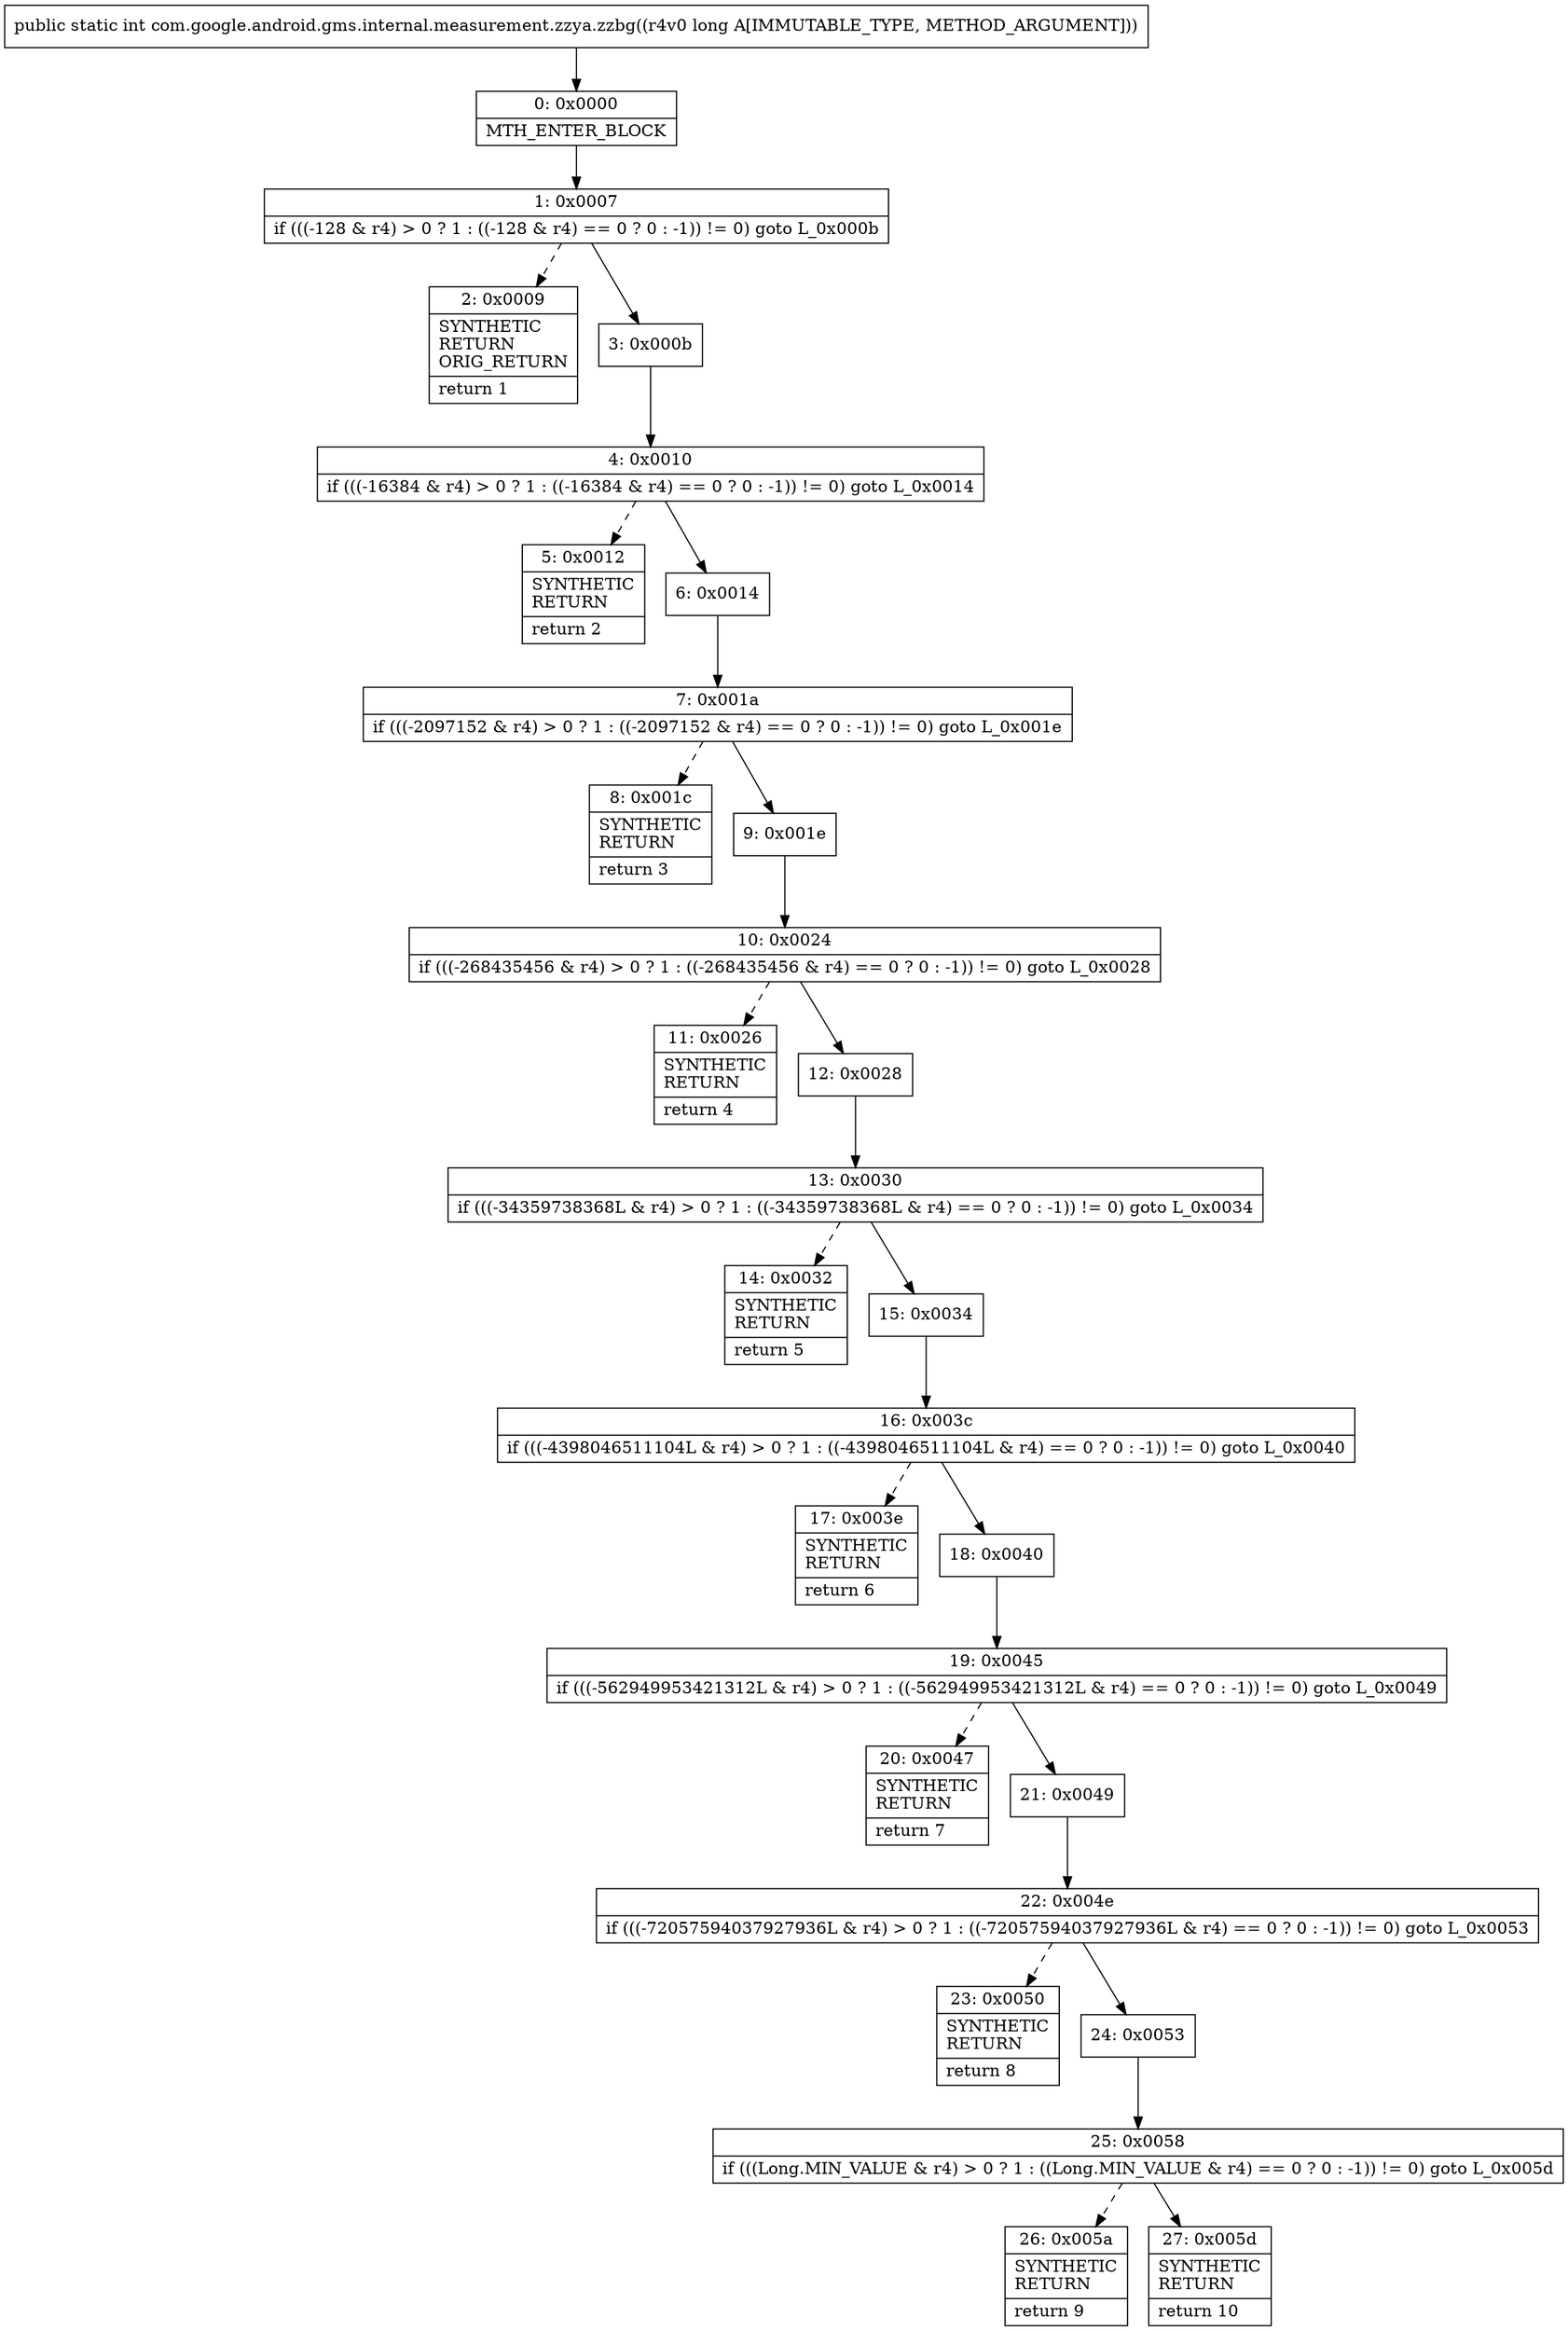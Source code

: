 digraph "CFG forcom.google.android.gms.internal.measurement.zzya.zzbg(J)I" {
Node_0 [shape=record,label="{0\:\ 0x0000|MTH_ENTER_BLOCK\l}"];
Node_1 [shape=record,label="{1\:\ 0x0007|if (((\-128 & r4) \> 0 ? 1 : ((\-128 & r4) == 0 ? 0 : \-1)) != 0) goto L_0x000b\l}"];
Node_2 [shape=record,label="{2\:\ 0x0009|SYNTHETIC\lRETURN\lORIG_RETURN\l|return 1\l}"];
Node_3 [shape=record,label="{3\:\ 0x000b}"];
Node_4 [shape=record,label="{4\:\ 0x0010|if (((\-16384 & r4) \> 0 ? 1 : ((\-16384 & r4) == 0 ? 0 : \-1)) != 0) goto L_0x0014\l}"];
Node_5 [shape=record,label="{5\:\ 0x0012|SYNTHETIC\lRETURN\l|return 2\l}"];
Node_6 [shape=record,label="{6\:\ 0x0014}"];
Node_7 [shape=record,label="{7\:\ 0x001a|if (((\-2097152 & r4) \> 0 ? 1 : ((\-2097152 & r4) == 0 ? 0 : \-1)) != 0) goto L_0x001e\l}"];
Node_8 [shape=record,label="{8\:\ 0x001c|SYNTHETIC\lRETURN\l|return 3\l}"];
Node_9 [shape=record,label="{9\:\ 0x001e}"];
Node_10 [shape=record,label="{10\:\ 0x0024|if (((\-268435456 & r4) \> 0 ? 1 : ((\-268435456 & r4) == 0 ? 0 : \-1)) != 0) goto L_0x0028\l}"];
Node_11 [shape=record,label="{11\:\ 0x0026|SYNTHETIC\lRETURN\l|return 4\l}"];
Node_12 [shape=record,label="{12\:\ 0x0028}"];
Node_13 [shape=record,label="{13\:\ 0x0030|if (((\-34359738368L & r4) \> 0 ? 1 : ((\-34359738368L & r4) == 0 ? 0 : \-1)) != 0) goto L_0x0034\l}"];
Node_14 [shape=record,label="{14\:\ 0x0032|SYNTHETIC\lRETURN\l|return 5\l}"];
Node_15 [shape=record,label="{15\:\ 0x0034}"];
Node_16 [shape=record,label="{16\:\ 0x003c|if (((\-4398046511104L & r4) \> 0 ? 1 : ((\-4398046511104L & r4) == 0 ? 0 : \-1)) != 0) goto L_0x0040\l}"];
Node_17 [shape=record,label="{17\:\ 0x003e|SYNTHETIC\lRETURN\l|return 6\l}"];
Node_18 [shape=record,label="{18\:\ 0x0040}"];
Node_19 [shape=record,label="{19\:\ 0x0045|if (((\-562949953421312L & r4) \> 0 ? 1 : ((\-562949953421312L & r4) == 0 ? 0 : \-1)) != 0) goto L_0x0049\l}"];
Node_20 [shape=record,label="{20\:\ 0x0047|SYNTHETIC\lRETURN\l|return 7\l}"];
Node_21 [shape=record,label="{21\:\ 0x0049}"];
Node_22 [shape=record,label="{22\:\ 0x004e|if (((\-72057594037927936L & r4) \> 0 ? 1 : ((\-72057594037927936L & r4) == 0 ? 0 : \-1)) != 0) goto L_0x0053\l}"];
Node_23 [shape=record,label="{23\:\ 0x0050|SYNTHETIC\lRETURN\l|return 8\l}"];
Node_24 [shape=record,label="{24\:\ 0x0053}"];
Node_25 [shape=record,label="{25\:\ 0x0058|if (((Long.MIN_VALUE & r4) \> 0 ? 1 : ((Long.MIN_VALUE & r4) == 0 ? 0 : \-1)) != 0) goto L_0x005d\l}"];
Node_26 [shape=record,label="{26\:\ 0x005a|SYNTHETIC\lRETURN\l|return 9\l}"];
Node_27 [shape=record,label="{27\:\ 0x005d|SYNTHETIC\lRETURN\l|return 10\l}"];
MethodNode[shape=record,label="{public static int com.google.android.gms.internal.measurement.zzya.zzbg((r4v0 long A[IMMUTABLE_TYPE, METHOD_ARGUMENT])) }"];
MethodNode -> Node_0;
Node_0 -> Node_1;
Node_1 -> Node_2[style=dashed];
Node_1 -> Node_3;
Node_3 -> Node_4;
Node_4 -> Node_5[style=dashed];
Node_4 -> Node_6;
Node_6 -> Node_7;
Node_7 -> Node_8[style=dashed];
Node_7 -> Node_9;
Node_9 -> Node_10;
Node_10 -> Node_11[style=dashed];
Node_10 -> Node_12;
Node_12 -> Node_13;
Node_13 -> Node_14[style=dashed];
Node_13 -> Node_15;
Node_15 -> Node_16;
Node_16 -> Node_17[style=dashed];
Node_16 -> Node_18;
Node_18 -> Node_19;
Node_19 -> Node_20[style=dashed];
Node_19 -> Node_21;
Node_21 -> Node_22;
Node_22 -> Node_23[style=dashed];
Node_22 -> Node_24;
Node_24 -> Node_25;
Node_25 -> Node_26[style=dashed];
Node_25 -> Node_27;
}

